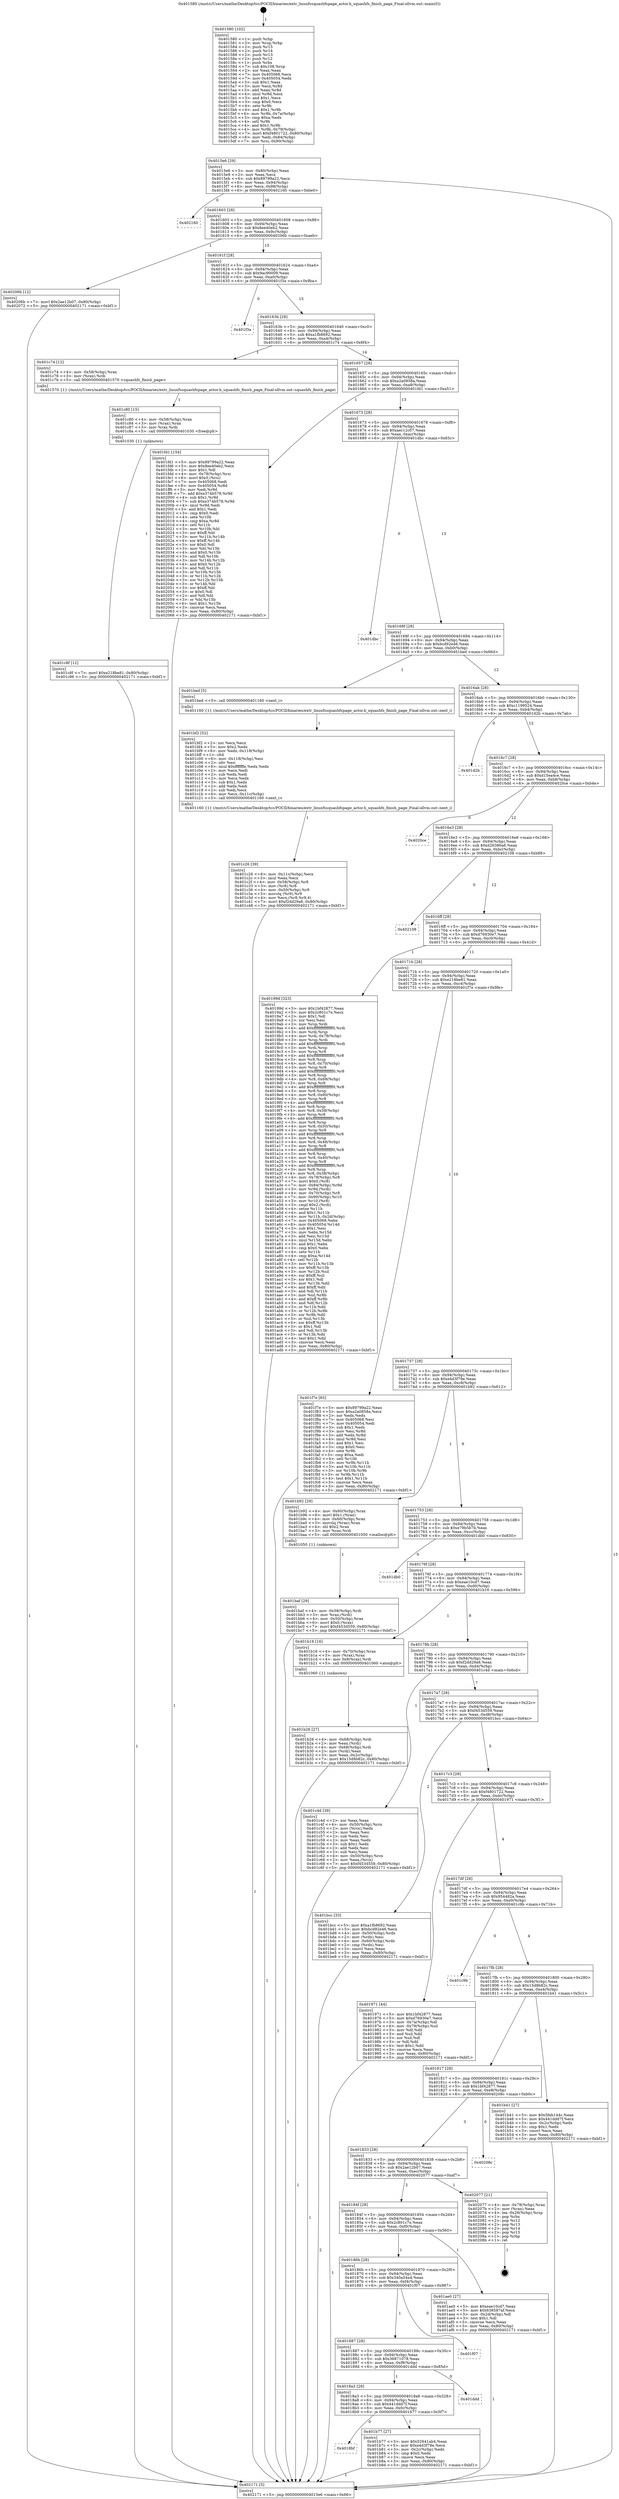 digraph "0x401580" {
  label = "0x401580 (/mnt/c/Users/mathe/Desktop/tcc/POCII/binaries/extr_linuxfssquashfspage_actor.h_squashfs_finish_page_Final-ollvm.out::main(0))"
  labelloc = "t"
  node[shape=record]

  Entry [label="",width=0.3,height=0.3,shape=circle,fillcolor=black,style=filled]
  "0x4015e6" [label="{
     0x4015e6 [29]\l
     | [instrs]\l
     &nbsp;&nbsp;0x4015e6 \<+3\>: mov -0x80(%rbp),%eax\l
     &nbsp;&nbsp;0x4015e9 \<+2\>: mov %eax,%ecx\l
     &nbsp;&nbsp;0x4015eb \<+6\>: sub $0x89799a22,%ecx\l
     &nbsp;&nbsp;0x4015f1 \<+6\>: mov %eax,-0x94(%rbp)\l
     &nbsp;&nbsp;0x4015f7 \<+6\>: mov %ecx,-0x98(%rbp)\l
     &nbsp;&nbsp;0x4015fd \<+6\>: je 0000000000402160 \<main+0xbe0\>\l
  }"]
  "0x402160" [label="{
     0x402160\l
  }", style=dashed]
  "0x401603" [label="{
     0x401603 [28]\l
     | [instrs]\l
     &nbsp;&nbsp;0x401603 \<+5\>: jmp 0000000000401608 \<main+0x88\>\l
     &nbsp;&nbsp;0x401608 \<+6\>: mov -0x94(%rbp),%eax\l
     &nbsp;&nbsp;0x40160e \<+5\>: sub $0x8ee40eb2,%eax\l
     &nbsp;&nbsp;0x401613 \<+6\>: mov %eax,-0x9c(%rbp)\l
     &nbsp;&nbsp;0x401619 \<+6\>: je 000000000040206b \<main+0xaeb\>\l
  }"]
  Exit [label="",width=0.3,height=0.3,shape=circle,fillcolor=black,style=filled,peripheries=2]
  "0x40206b" [label="{
     0x40206b [12]\l
     | [instrs]\l
     &nbsp;&nbsp;0x40206b \<+7\>: movl $0x2ae12b07,-0x80(%rbp)\l
     &nbsp;&nbsp;0x402072 \<+5\>: jmp 0000000000402171 \<main+0xbf1\>\l
  }"]
  "0x40161f" [label="{
     0x40161f [28]\l
     | [instrs]\l
     &nbsp;&nbsp;0x40161f \<+5\>: jmp 0000000000401624 \<main+0xa4\>\l
     &nbsp;&nbsp;0x401624 \<+6\>: mov -0x94(%rbp),%eax\l
     &nbsp;&nbsp;0x40162a \<+5\>: sub $0x9ac90009,%eax\l
     &nbsp;&nbsp;0x40162f \<+6\>: mov %eax,-0xa0(%rbp)\l
     &nbsp;&nbsp;0x401635 \<+6\>: je 0000000000401f3a \<main+0x9ba\>\l
  }"]
  "0x401c8f" [label="{
     0x401c8f [12]\l
     | [instrs]\l
     &nbsp;&nbsp;0x401c8f \<+7\>: movl $0xe218be81,-0x80(%rbp)\l
     &nbsp;&nbsp;0x401c96 \<+5\>: jmp 0000000000402171 \<main+0xbf1\>\l
  }"]
  "0x401f3a" [label="{
     0x401f3a\l
  }", style=dashed]
  "0x40163b" [label="{
     0x40163b [28]\l
     | [instrs]\l
     &nbsp;&nbsp;0x40163b \<+5\>: jmp 0000000000401640 \<main+0xc0\>\l
     &nbsp;&nbsp;0x401640 \<+6\>: mov -0x94(%rbp),%eax\l
     &nbsp;&nbsp;0x401646 \<+5\>: sub $0xa1fb8692,%eax\l
     &nbsp;&nbsp;0x40164b \<+6\>: mov %eax,-0xa4(%rbp)\l
     &nbsp;&nbsp;0x401651 \<+6\>: je 0000000000401c74 \<main+0x6f4\>\l
  }"]
  "0x401c80" [label="{
     0x401c80 [15]\l
     | [instrs]\l
     &nbsp;&nbsp;0x401c80 \<+4\>: mov -0x58(%rbp),%rax\l
     &nbsp;&nbsp;0x401c84 \<+3\>: mov (%rax),%rax\l
     &nbsp;&nbsp;0x401c87 \<+3\>: mov %rax,%rdi\l
     &nbsp;&nbsp;0x401c8a \<+5\>: call 0000000000401030 \<free@plt\>\l
     | [calls]\l
     &nbsp;&nbsp;0x401030 \{1\} (unknown)\l
  }"]
  "0x401c74" [label="{
     0x401c74 [12]\l
     | [instrs]\l
     &nbsp;&nbsp;0x401c74 \<+4\>: mov -0x58(%rbp),%rax\l
     &nbsp;&nbsp;0x401c78 \<+3\>: mov (%rax),%rdi\l
     &nbsp;&nbsp;0x401c7b \<+5\>: call 0000000000401570 \<squashfs_finish_page\>\l
     | [calls]\l
     &nbsp;&nbsp;0x401570 \{1\} (/mnt/c/Users/mathe/Desktop/tcc/POCII/binaries/extr_linuxfssquashfspage_actor.h_squashfs_finish_page_Final-ollvm.out::squashfs_finish_page)\l
  }"]
  "0x401657" [label="{
     0x401657 [28]\l
     | [instrs]\l
     &nbsp;&nbsp;0x401657 \<+5\>: jmp 000000000040165c \<main+0xdc\>\l
     &nbsp;&nbsp;0x40165c \<+6\>: mov -0x94(%rbp),%eax\l
     &nbsp;&nbsp;0x401662 \<+5\>: sub $0xa2a0858a,%eax\l
     &nbsp;&nbsp;0x401667 \<+6\>: mov %eax,-0xa8(%rbp)\l
     &nbsp;&nbsp;0x40166d \<+6\>: je 0000000000401fd1 \<main+0xa51\>\l
  }"]
  "0x401c26" [label="{
     0x401c26 [39]\l
     | [instrs]\l
     &nbsp;&nbsp;0x401c26 \<+6\>: mov -0x11c(%rbp),%ecx\l
     &nbsp;&nbsp;0x401c2c \<+3\>: imul %eax,%ecx\l
     &nbsp;&nbsp;0x401c2f \<+4\>: mov -0x58(%rbp),%r8\l
     &nbsp;&nbsp;0x401c33 \<+3\>: mov (%r8),%r8\l
     &nbsp;&nbsp;0x401c36 \<+4\>: mov -0x50(%rbp),%r9\l
     &nbsp;&nbsp;0x401c3a \<+3\>: movslq (%r9),%r9\l
     &nbsp;&nbsp;0x401c3d \<+4\>: mov %ecx,(%r8,%r9,4)\l
     &nbsp;&nbsp;0x401c41 \<+7\>: movl $0xf2dd29a6,-0x80(%rbp)\l
     &nbsp;&nbsp;0x401c48 \<+5\>: jmp 0000000000402171 \<main+0xbf1\>\l
  }"]
  "0x401fd1" [label="{
     0x401fd1 [154]\l
     | [instrs]\l
     &nbsp;&nbsp;0x401fd1 \<+5\>: mov $0x89799a22,%eax\l
     &nbsp;&nbsp;0x401fd6 \<+5\>: mov $0x8ee40eb2,%ecx\l
     &nbsp;&nbsp;0x401fdb \<+2\>: mov $0x1,%dl\l
     &nbsp;&nbsp;0x401fdd \<+4\>: mov -0x78(%rbp),%rsi\l
     &nbsp;&nbsp;0x401fe1 \<+6\>: movl $0x0,(%rsi)\l
     &nbsp;&nbsp;0x401fe7 \<+7\>: mov 0x405068,%edi\l
     &nbsp;&nbsp;0x401fee \<+8\>: mov 0x405054,%r8d\l
     &nbsp;&nbsp;0x401ff6 \<+3\>: mov %edi,%r9d\l
     &nbsp;&nbsp;0x401ff9 \<+7\>: add $0xe374b578,%r9d\l
     &nbsp;&nbsp;0x402000 \<+4\>: sub $0x1,%r9d\l
     &nbsp;&nbsp;0x402004 \<+7\>: sub $0xe374b578,%r9d\l
     &nbsp;&nbsp;0x40200b \<+4\>: imul %r9d,%edi\l
     &nbsp;&nbsp;0x40200f \<+3\>: and $0x1,%edi\l
     &nbsp;&nbsp;0x402012 \<+3\>: cmp $0x0,%edi\l
     &nbsp;&nbsp;0x402015 \<+4\>: sete %r10b\l
     &nbsp;&nbsp;0x402019 \<+4\>: cmp $0xa,%r8d\l
     &nbsp;&nbsp;0x40201d \<+4\>: setl %r11b\l
     &nbsp;&nbsp;0x402021 \<+3\>: mov %r10b,%bl\l
     &nbsp;&nbsp;0x402024 \<+3\>: xor $0xff,%bl\l
     &nbsp;&nbsp;0x402027 \<+3\>: mov %r11b,%r14b\l
     &nbsp;&nbsp;0x40202a \<+4\>: xor $0xff,%r14b\l
     &nbsp;&nbsp;0x40202e \<+3\>: xor $0x0,%dl\l
     &nbsp;&nbsp;0x402031 \<+3\>: mov %bl,%r15b\l
     &nbsp;&nbsp;0x402034 \<+4\>: and $0x0,%r15b\l
     &nbsp;&nbsp;0x402038 \<+3\>: and %dl,%r10b\l
     &nbsp;&nbsp;0x40203b \<+3\>: mov %r14b,%r12b\l
     &nbsp;&nbsp;0x40203e \<+4\>: and $0x0,%r12b\l
     &nbsp;&nbsp;0x402042 \<+3\>: and %dl,%r11b\l
     &nbsp;&nbsp;0x402045 \<+3\>: or %r10b,%r15b\l
     &nbsp;&nbsp;0x402048 \<+3\>: or %r11b,%r12b\l
     &nbsp;&nbsp;0x40204b \<+3\>: xor %r12b,%r15b\l
     &nbsp;&nbsp;0x40204e \<+3\>: or %r14b,%bl\l
     &nbsp;&nbsp;0x402051 \<+3\>: xor $0xff,%bl\l
     &nbsp;&nbsp;0x402054 \<+3\>: or $0x0,%dl\l
     &nbsp;&nbsp;0x402057 \<+2\>: and %dl,%bl\l
     &nbsp;&nbsp;0x402059 \<+3\>: or %bl,%r15b\l
     &nbsp;&nbsp;0x40205c \<+4\>: test $0x1,%r15b\l
     &nbsp;&nbsp;0x402060 \<+3\>: cmovne %ecx,%eax\l
     &nbsp;&nbsp;0x402063 \<+3\>: mov %eax,-0x80(%rbp)\l
     &nbsp;&nbsp;0x402066 \<+5\>: jmp 0000000000402171 \<main+0xbf1\>\l
  }"]
  "0x401673" [label="{
     0x401673 [28]\l
     | [instrs]\l
     &nbsp;&nbsp;0x401673 \<+5\>: jmp 0000000000401678 \<main+0xf8\>\l
     &nbsp;&nbsp;0x401678 \<+6\>: mov -0x94(%rbp),%eax\l
     &nbsp;&nbsp;0x40167e \<+5\>: sub $0xaec12c07,%eax\l
     &nbsp;&nbsp;0x401683 \<+6\>: mov %eax,-0xac(%rbp)\l
     &nbsp;&nbsp;0x401689 \<+6\>: je 0000000000401dbc \<main+0x83c\>\l
  }"]
  "0x401bf2" [label="{
     0x401bf2 [52]\l
     | [instrs]\l
     &nbsp;&nbsp;0x401bf2 \<+2\>: xor %ecx,%ecx\l
     &nbsp;&nbsp;0x401bf4 \<+5\>: mov $0x2,%edx\l
     &nbsp;&nbsp;0x401bf9 \<+6\>: mov %edx,-0x118(%rbp)\l
     &nbsp;&nbsp;0x401bff \<+1\>: cltd\l
     &nbsp;&nbsp;0x401c00 \<+6\>: mov -0x118(%rbp),%esi\l
     &nbsp;&nbsp;0x401c06 \<+2\>: idiv %esi\l
     &nbsp;&nbsp;0x401c08 \<+6\>: imul $0xfffffffe,%edx,%edx\l
     &nbsp;&nbsp;0x401c0e \<+2\>: mov %ecx,%edi\l
     &nbsp;&nbsp;0x401c10 \<+2\>: sub %edx,%edi\l
     &nbsp;&nbsp;0x401c12 \<+2\>: mov %ecx,%edx\l
     &nbsp;&nbsp;0x401c14 \<+3\>: sub $0x1,%edx\l
     &nbsp;&nbsp;0x401c17 \<+2\>: add %edx,%edi\l
     &nbsp;&nbsp;0x401c19 \<+2\>: sub %edi,%ecx\l
     &nbsp;&nbsp;0x401c1b \<+6\>: mov %ecx,-0x11c(%rbp)\l
     &nbsp;&nbsp;0x401c21 \<+5\>: call 0000000000401160 \<next_i\>\l
     | [calls]\l
     &nbsp;&nbsp;0x401160 \{1\} (/mnt/c/Users/mathe/Desktop/tcc/POCII/binaries/extr_linuxfssquashfspage_actor.h_squashfs_finish_page_Final-ollvm.out::next_i)\l
  }"]
  "0x401dbc" [label="{
     0x401dbc\l
  }", style=dashed]
  "0x40168f" [label="{
     0x40168f [28]\l
     | [instrs]\l
     &nbsp;&nbsp;0x40168f \<+5\>: jmp 0000000000401694 \<main+0x114\>\l
     &nbsp;&nbsp;0x401694 \<+6\>: mov -0x94(%rbp),%eax\l
     &nbsp;&nbsp;0x40169a \<+5\>: sub $0xbcd92e46,%eax\l
     &nbsp;&nbsp;0x40169f \<+6\>: mov %eax,-0xb0(%rbp)\l
     &nbsp;&nbsp;0x4016a5 \<+6\>: je 0000000000401bed \<main+0x66d\>\l
  }"]
  "0x401baf" [label="{
     0x401baf [29]\l
     | [instrs]\l
     &nbsp;&nbsp;0x401baf \<+4\>: mov -0x58(%rbp),%rdi\l
     &nbsp;&nbsp;0x401bb3 \<+3\>: mov %rax,(%rdi)\l
     &nbsp;&nbsp;0x401bb6 \<+4\>: mov -0x50(%rbp),%rax\l
     &nbsp;&nbsp;0x401bba \<+6\>: movl $0x0,(%rax)\l
     &nbsp;&nbsp;0x401bc0 \<+7\>: movl $0xf453d559,-0x80(%rbp)\l
     &nbsp;&nbsp;0x401bc7 \<+5\>: jmp 0000000000402171 \<main+0xbf1\>\l
  }"]
  "0x401bed" [label="{
     0x401bed [5]\l
     | [instrs]\l
     &nbsp;&nbsp;0x401bed \<+5\>: call 0000000000401160 \<next_i\>\l
     | [calls]\l
     &nbsp;&nbsp;0x401160 \{1\} (/mnt/c/Users/mathe/Desktop/tcc/POCII/binaries/extr_linuxfssquashfspage_actor.h_squashfs_finish_page_Final-ollvm.out::next_i)\l
  }"]
  "0x4016ab" [label="{
     0x4016ab [28]\l
     | [instrs]\l
     &nbsp;&nbsp;0x4016ab \<+5\>: jmp 00000000004016b0 \<main+0x130\>\l
     &nbsp;&nbsp;0x4016b0 \<+6\>: mov -0x94(%rbp),%eax\l
     &nbsp;&nbsp;0x4016b6 \<+5\>: sub $0xc1199524,%eax\l
     &nbsp;&nbsp;0x4016bb \<+6\>: mov %eax,-0xb4(%rbp)\l
     &nbsp;&nbsp;0x4016c1 \<+6\>: je 0000000000401d2b \<main+0x7ab\>\l
  }"]
  "0x4018bf" [label="{
     0x4018bf\l
  }", style=dashed]
  "0x401d2b" [label="{
     0x401d2b\l
  }", style=dashed]
  "0x4016c7" [label="{
     0x4016c7 [28]\l
     | [instrs]\l
     &nbsp;&nbsp;0x4016c7 \<+5\>: jmp 00000000004016cc \<main+0x14c\>\l
     &nbsp;&nbsp;0x4016cc \<+6\>: mov -0x94(%rbp),%eax\l
     &nbsp;&nbsp;0x4016d2 \<+5\>: sub $0xd15ea4ce,%eax\l
     &nbsp;&nbsp;0x4016d7 \<+6\>: mov %eax,-0xb8(%rbp)\l
     &nbsp;&nbsp;0x4016dd \<+6\>: je 00000000004020ce \<main+0xb4e\>\l
  }"]
  "0x401b77" [label="{
     0x401b77 [27]\l
     | [instrs]\l
     &nbsp;&nbsp;0x401b77 \<+5\>: mov $0x52641ab4,%eax\l
     &nbsp;&nbsp;0x401b7c \<+5\>: mov $0xe4d3f79e,%ecx\l
     &nbsp;&nbsp;0x401b81 \<+3\>: mov -0x2c(%rbp),%edx\l
     &nbsp;&nbsp;0x401b84 \<+3\>: cmp $0x0,%edx\l
     &nbsp;&nbsp;0x401b87 \<+3\>: cmove %ecx,%eax\l
     &nbsp;&nbsp;0x401b8a \<+3\>: mov %eax,-0x80(%rbp)\l
     &nbsp;&nbsp;0x401b8d \<+5\>: jmp 0000000000402171 \<main+0xbf1\>\l
  }"]
  "0x4020ce" [label="{
     0x4020ce\l
  }", style=dashed]
  "0x4016e3" [label="{
     0x4016e3 [28]\l
     | [instrs]\l
     &nbsp;&nbsp;0x4016e3 \<+5\>: jmp 00000000004016e8 \<main+0x168\>\l
     &nbsp;&nbsp;0x4016e8 \<+6\>: mov -0x94(%rbp),%eax\l
     &nbsp;&nbsp;0x4016ee \<+5\>: sub $0xd26386a6,%eax\l
     &nbsp;&nbsp;0x4016f3 \<+6\>: mov %eax,-0xbc(%rbp)\l
     &nbsp;&nbsp;0x4016f9 \<+6\>: je 0000000000402108 \<main+0xb88\>\l
  }"]
  "0x4018a3" [label="{
     0x4018a3 [28]\l
     | [instrs]\l
     &nbsp;&nbsp;0x4018a3 \<+5\>: jmp 00000000004018a8 \<main+0x328\>\l
     &nbsp;&nbsp;0x4018a8 \<+6\>: mov -0x94(%rbp),%eax\l
     &nbsp;&nbsp;0x4018ae \<+5\>: sub $0x441ddd7f,%eax\l
     &nbsp;&nbsp;0x4018b3 \<+6\>: mov %eax,-0xfc(%rbp)\l
     &nbsp;&nbsp;0x4018b9 \<+6\>: je 0000000000401b77 \<main+0x5f7\>\l
  }"]
  "0x402108" [label="{
     0x402108\l
  }", style=dashed]
  "0x4016ff" [label="{
     0x4016ff [28]\l
     | [instrs]\l
     &nbsp;&nbsp;0x4016ff \<+5\>: jmp 0000000000401704 \<main+0x184\>\l
     &nbsp;&nbsp;0x401704 \<+6\>: mov -0x94(%rbp),%eax\l
     &nbsp;&nbsp;0x40170a \<+5\>: sub $0xd76930e7,%eax\l
     &nbsp;&nbsp;0x40170f \<+6\>: mov %eax,-0xc0(%rbp)\l
     &nbsp;&nbsp;0x401715 \<+6\>: je 000000000040199d \<main+0x41d\>\l
  }"]
  "0x401ddd" [label="{
     0x401ddd\l
  }", style=dashed]
  "0x40199d" [label="{
     0x40199d [323]\l
     | [instrs]\l
     &nbsp;&nbsp;0x40199d \<+5\>: mov $0x1bf42877,%eax\l
     &nbsp;&nbsp;0x4019a2 \<+5\>: mov $0x2c801c7e,%ecx\l
     &nbsp;&nbsp;0x4019a7 \<+2\>: mov $0x1,%dl\l
     &nbsp;&nbsp;0x4019a9 \<+2\>: xor %esi,%esi\l
     &nbsp;&nbsp;0x4019ab \<+3\>: mov %rsp,%rdi\l
     &nbsp;&nbsp;0x4019ae \<+4\>: add $0xfffffffffffffff0,%rdi\l
     &nbsp;&nbsp;0x4019b2 \<+3\>: mov %rdi,%rsp\l
     &nbsp;&nbsp;0x4019b5 \<+4\>: mov %rdi,-0x78(%rbp)\l
     &nbsp;&nbsp;0x4019b9 \<+3\>: mov %rsp,%rdi\l
     &nbsp;&nbsp;0x4019bc \<+4\>: add $0xfffffffffffffff0,%rdi\l
     &nbsp;&nbsp;0x4019c0 \<+3\>: mov %rdi,%rsp\l
     &nbsp;&nbsp;0x4019c3 \<+3\>: mov %rsp,%r8\l
     &nbsp;&nbsp;0x4019c6 \<+4\>: add $0xfffffffffffffff0,%r8\l
     &nbsp;&nbsp;0x4019ca \<+3\>: mov %r8,%rsp\l
     &nbsp;&nbsp;0x4019cd \<+4\>: mov %r8,-0x70(%rbp)\l
     &nbsp;&nbsp;0x4019d1 \<+3\>: mov %rsp,%r8\l
     &nbsp;&nbsp;0x4019d4 \<+4\>: add $0xfffffffffffffff0,%r8\l
     &nbsp;&nbsp;0x4019d8 \<+3\>: mov %r8,%rsp\l
     &nbsp;&nbsp;0x4019db \<+4\>: mov %r8,-0x68(%rbp)\l
     &nbsp;&nbsp;0x4019df \<+3\>: mov %rsp,%r8\l
     &nbsp;&nbsp;0x4019e2 \<+4\>: add $0xfffffffffffffff0,%r8\l
     &nbsp;&nbsp;0x4019e6 \<+3\>: mov %r8,%rsp\l
     &nbsp;&nbsp;0x4019e9 \<+4\>: mov %r8,-0x60(%rbp)\l
     &nbsp;&nbsp;0x4019ed \<+3\>: mov %rsp,%r8\l
     &nbsp;&nbsp;0x4019f0 \<+4\>: add $0xfffffffffffffff0,%r8\l
     &nbsp;&nbsp;0x4019f4 \<+3\>: mov %r8,%rsp\l
     &nbsp;&nbsp;0x4019f7 \<+4\>: mov %r8,-0x58(%rbp)\l
     &nbsp;&nbsp;0x4019fb \<+3\>: mov %rsp,%r8\l
     &nbsp;&nbsp;0x4019fe \<+4\>: add $0xfffffffffffffff0,%r8\l
     &nbsp;&nbsp;0x401a02 \<+3\>: mov %r8,%rsp\l
     &nbsp;&nbsp;0x401a05 \<+4\>: mov %r8,-0x50(%rbp)\l
     &nbsp;&nbsp;0x401a09 \<+3\>: mov %rsp,%r8\l
     &nbsp;&nbsp;0x401a0c \<+4\>: add $0xfffffffffffffff0,%r8\l
     &nbsp;&nbsp;0x401a10 \<+3\>: mov %r8,%rsp\l
     &nbsp;&nbsp;0x401a13 \<+4\>: mov %r8,-0x48(%rbp)\l
     &nbsp;&nbsp;0x401a17 \<+3\>: mov %rsp,%r8\l
     &nbsp;&nbsp;0x401a1a \<+4\>: add $0xfffffffffffffff0,%r8\l
     &nbsp;&nbsp;0x401a1e \<+3\>: mov %r8,%rsp\l
     &nbsp;&nbsp;0x401a21 \<+4\>: mov %r8,-0x40(%rbp)\l
     &nbsp;&nbsp;0x401a25 \<+3\>: mov %rsp,%r8\l
     &nbsp;&nbsp;0x401a28 \<+4\>: add $0xfffffffffffffff0,%r8\l
     &nbsp;&nbsp;0x401a2c \<+3\>: mov %r8,%rsp\l
     &nbsp;&nbsp;0x401a2f \<+4\>: mov %r8,-0x38(%rbp)\l
     &nbsp;&nbsp;0x401a33 \<+4\>: mov -0x78(%rbp),%r8\l
     &nbsp;&nbsp;0x401a37 \<+7\>: movl $0x0,(%r8)\l
     &nbsp;&nbsp;0x401a3e \<+7\>: mov -0x84(%rbp),%r9d\l
     &nbsp;&nbsp;0x401a45 \<+3\>: mov %r9d,(%rdi)\l
     &nbsp;&nbsp;0x401a48 \<+4\>: mov -0x70(%rbp),%r8\l
     &nbsp;&nbsp;0x401a4c \<+7\>: mov -0x90(%rbp),%r10\l
     &nbsp;&nbsp;0x401a53 \<+3\>: mov %r10,(%r8)\l
     &nbsp;&nbsp;0x401a56 \<+3\>: cmpl $0x2,(%rdi)\l
     &nbsp;&nbsp;0x401a59 \<+4\>: setne %r11b\l
     &nbsp;&nbsp;0x401a5d \<+4\>: and $0x1,%r11b\l
     &nbsp;&nbsp;0x401a61 \<+4\>: mov %r11b,-0x2d(%rbp)\l
     &nbsp;&nbsp;0x401a65 \<+7\>: mov 0x405068,%ebx\l
     &nbsp;&nbsp;0x401a6c \<+8\>: mov 0x405054,%r14d\l
     &nbsp;&nbsp;0x401a74 \<+3\>: sub $0x1,%esi\l
     &nbsp;&nbsp;0x401a77 \<+3\>: mov %ebx,%r15d\l
     &nbsp;&nbsp;0x401a7a \<+3\>: add %esi,%r15d\l
     &nbsp;&nbsp;0x401a7d \<+4\>: imul %r15d,%ebx\l
     &nbsp;&nbsp;0x401a81 \<+3\>: and $0x1,%ebx\l
     &nbsp;&nbsp;0x401a84 \<+3\>: cmp $0x0,%ebx\l
     &nbsp;&nbsp;0x401a87 \<+4\>: sete %r11b\l
     &nbsp;&nbsp;0x401a8b \<+4\>: cmp $0xa,%r14d\l
     &nbsp;&nbsp;0x401a8f \<+4\>: setl %r12b\l
     &nbsp;&nbsp;0x401a93 \<+3\>: mov %r11b,%r13b\l
     &nbsp;&nbsp;0x401a96 \<+4\>: xor $0xff,%r13b\l
     &nbsp;&nbsp;0x401a9a \<+3\>: mov %r12b,%sil\l
     &nbsp;&nbsp;0x401a9d \<+4\>: xor $0xff,%sil\l
     &nbsp;&nbsp;0x401aa1 \<+3\>: xor $0x1,%dl\l
     &nbsp;&nbsp;0x401aa4 \<+3\>: mov %r13b,%dil\l
     &nbsp;&nbsp;0x401aa7 \<+4\>: and $0xff,%dil\l
     &nbsp;&nbsp;0x401aab \<+3\>: and %dl,%r11b\l
     &nbsp;&nbsp;0x401aae \<+3\>: mov %sil,%r8b\l
     &nbsp;&nbsp;0x401ab1 \<+4\>: and $0xff,%r8b\l
     &nbsp;&nbsp;0x401ab5 \<+3\>: and %dl,%r12b\l
     &nbsp;&nbsp;0x401ab8 \<+3\>: or %r11b,%dil\l
     &nbsp;&nbsp;0x401abb \<+3\>: or %r12b,%r8b\l
     &nbsp;&nbsp;0x401abe \<+3\>: xor %r8b,%dil\l
     &nbsp;&nbsp;0x401ac1 \<+3\>: or %sil,%r13b\l
     &nbsp;&nbsp;0x401ac4 \<+4\>: xor $0xff,%r13b\l
     &nbsp;&nbsp;0x401ac8 \<+3\>: or $0x1,%dl\l
     &nbsp;&nbsp;0x401acb \<+3\>: and %dl,%r13b\l
     &nbsp;&nbsp;0x401ace \<+3\>: or %r13b,%dil\l
     &nbsp;&nbsp;0x401ad1 \<+4\>: test $0x1,%dil\l
     &nbsp;&nbsp;0x401ad5 \<+3\>: cmovne %ecx,%eax\l
     &nbsp;&nbsp;0x401ad8 \<+3\>: mov %eax,-0x80(%rbp)\l
     &nbsp;&nbsp;0x401adb \<+5\>: jmp 0000000000402171 \<main+0xbf1\>\l
  }"]
  "0x40171b" [label="{
     0x40171b [28]\l
     | [instrs]\l
     &nbsp;&nbsp;0x40171b \<+5\>: jmp 0000000000401720 \<main+0x1a0\>\l
     &nbsp;&nbsp;0x401720 \<+6\>: mov -0x94(%rbp),%eax\l
     &nbsp;&nbsp;0x401726 \<+5\>: sub $0xe218be81,%eax\l
     &nbsp;&nbsp;0x40172b \<+6\>: mov %eax,-0xc4(%rbp)\l
     &nbsp;&nbsp;0x401731 \<+6\>: je 0000000000401f7e \<main+0x9fe\>\l
  }"]
  "0x401887" [label="{
     0x401887 [28]\l
     | [instrs]\l
     &nbsp;&nbsp;0x401887 \<+5\>: jmp 000000000040188c \<main+0x30c\>\l
     &nbsp;&nbsp;0x40188c \<+6\>: mov -0x94(%rbp),%eax\l
     &nbsp;&nbsp;0x401892 \<+5\>: sub $0x36871078,%eax\l
     &nbsp;&nbsp;0x401897 \<+6\>: mov %eax,-0xf8(%rbp)\l
     &nbsp;&nbsp;0x40189d \<+6\>: je 0000000000401ddd \<main+0x85d\>\l
  }"]
  "0x401f7e" [label="{
     0x401f7e [83]\l
     | [instrs]\l
     &nbsp;&nbsp;0x401f7e \<+5\>: mov $0x89799a22,%eax\l
     &nbsp;&nbsp;0x401f83 \<+5\>: mov $0xa2a0858a,%ecx\l
     &nbsp;&nbsp;0x401f88 \<+2\>: xor %edx,%edx\l
     &nbsp;&nbsp;0x401f8a \<+7\>: mov 0x405068,%esi\l
     &nbsp;&nbsp;0x401f91 \<+7\>: mov 0x405054,%edi\l
     &nbsp;&nbsp;0x401f98 \<+3\>: sub $0x1,%edx\l
     &nbsp;&nbsp;0x401f9b \<+3\>: mov %esi,%r8d\l
     &nbsp;&nbsp;0x401f9e \<+3\>: add %edx,%r8d\l
     &nbsp;&nbsp;0x401fa1 \<+4\>: imul %r8d,%esi\l
     &nbsp;&nbsp;0x401fa5 \<+3\>: and $0x1,%esi\l
     &nbsp;&nbsp;0x401fa8 \<+3\>: cmp $0x0,%esi\l
     &nbsp;&nbsp;0x401fab \<+4\>: sete %r9b\l
     &nbsp;&nbsp;0x401faf \<+3\>: cmp $0xa,%edi\l
     &nbsp;&nbsp;0x401fb2 \<+4\>: setl %r10b\l
     &nbsp;&nbsp;0x401fb6 \<+3\>: mov %r9b,%r11b\l
     &nbsp;&nbsp;0x401fb9 \<+3\>: and %r10b,%r11b\l
     &nbsp;&nbsp;0x401fbc \<+3\>: xor %r10b,%r9b\l
     &nbsp;&nbsp;0x401fbf \<+3\>: or %r9b,%r11b\l
     &nbsp;&nbsp;0x401fc2 \<+4\>: test $0x1,%r11b\l
     &nbsp;&nbsp;0x401fc6 \<+3\>: cmovne %ecx,%eax\l
     &nbsp;&nbsp;0x401fc9 \<+3\>: mov %eax,-0x80(%rbp)\l
     &nbsp;&nbsp;0x401fcc \<+5\>: jmp 0000000000402171 \<main+0xbf1\>\l
  }"]
  "0x401737" [label="{
     0x401737 [28]\l
     | [instrs]\l
     &nbsp;&nbsp;0x401737 \<+5\>: jmp 000000000040173c \<main+0x1bc\>\l
     &nbsp;&nbsp;0x40173c \<+6\>: mov -0x94(%rbp),%eax\l
     &nbsp;&nbsp;0x401742 \<+5\>: sub $0xe4d3f79e,%eax\l
     &nbsp;&nbsp;0x401747 \<+6\>: mov %eax,-0xc8(%rbp)\l
     &nbsp;&nbsp;0x40174d \<+6\>: je 0000000000401b92 \<main+0x612\>\l
  }"]
  "0x401f07" [label="{
     0x401f07\l
  }", style=dashed]
  "0x401b92" [label="{
     0x401b92 [29]\l
     | [instrs]\l
     &nbsp;&nbsp;0x401b92 \<+4\>: mov -0x60(%rbp),%rax\l
     &nbsp;&nbsp;0x401b96 \<+6\>: movl $0x1,(%rax)\l
     &nbsp;&nbsp;0x401b9c \<+4\>: mov -0x60(%rbp),%rax\l
     &nbsp;&nbsp;0x401ba0 \<+3\>: movslq (%rax),%rax\l
     &nbsp;&nbsp;0x401ba3 \<+4\>: shl $0x2,%rax\l
     &nbsp;&nbsp;0x401ba7 \<+3\>: mov %rax,%rdi\l
     &nbsp;&nbsp;0x401baa \<+5\>: call 0000000000401050 \<malloc@plt\>\l
     | [calls]\l
     &nbsp;&nbsp;0x401050 \{1\} (unknown)\l
  }"]
  "0x401753" [label="{
     0x401753 [28]\l
     | [instrs]\l
     &nbsp;&nbsp;0x401753 \<+5\>: jmp 0000000000401758 \<main+0x1d8\>\l
     &nbsp;&nbsp;0x401758 \<+6\>: mov -0x94(%rbp),%eax\l
     &nbsp;&nbsp;0x40175e \<+5\>: sub $0xe79b5b7b,%eax\l
     &nbsp;&nbsp;0x401763 \<+6\>: mov %eax,-0xcc(%rbp)\l
     &nbsp;&nbsp;0x401769 \<+6\>: je 0000000000401db0 \<main+0x830\>\l
  }"]
  "0x401b26" [label="{
     0x401b26 [27]\l
     | [instrs]\l
     &nbsp;&nbsp;0x401b26 \<+4\>: mov -0x68(%rbp),%rdi\l
     &nbsp;&nbsp;0x401b2a \<+2\>: mov %eax,(%rdi)\l
     &nbsp;&nbsp;0x401b2c \<+4\>: mov -0x68(%rbp),%rdi\l
     &nbsp;&nbsp;0x401b30 \<+2\>: mov (%rdi),%eax\l
     &nbsp;&nbsp;0x401b32 \<+3\>: mov %eax,-0x2c(%rbp)\l
     &nbsp;&nbsp;0x401b35 \<+7\>: movl $0x15d8b82c,-0x80(%rbp)\l
     &nbsp;&nbsp;0x401b3c \<+5\>: jmp 0000000000402171 \<main+0xbf1\>\l
  }"]
  "0x401db0" [label="{
     0x401db0\l
  }", style=dashed]
  "0x40176f" [label="{
     0x40176f [28]\l
     | [instrs]\l
     &nbsp;&nbsp;0x40176f \<+5\>: jmp 0000000000401774 \<main+0x1f4\>\l
     &nbsp;&nbsp;0x401774 \<+6\>: mov -0x94(%rbp),%eax\l
     &nbsp;&nbsp;0x40177a \<+5\>: sub $0xeae10cd7,%eax\l
     &nbsp;&nbsp;0x40177f \<+6\>: mov %eax,-0xd0(%rbp)\l
     &nbsp;&nbsp;0x401785 \<+6\>: je 0000000000401b16 \<main+0x596\>\l
  }"]
  "0x40186b" [label="{
     0x40186b [28]\l
     | [instrs]\l
     &nbsp;&nbsp;0x40186b \<+5\>: jmp 0000000000401870 \<main+0x2f0\>\l
     &nbsp;&nbsp;0x401870 \<+6\>: mov -0x94(%rbp),%eax\l
     &nbsp;&nbsp;0x401876 \<+5\>: sub $0x340a54a4,%eax\l
     &nbsp;&nbsp;0x40187b \<+6\>: mov %eax,-0xf4(%rbp)\l
     &nbsp;&nbsp;0x401881 \<+6\>: je 0000000000401f07 \<main+0x987\>\l
  }"]
  "0x401b16" [label="{
     0x401b16 [16]\l
     | [instrs]\l
     &nbsp;&nbsp;0x401b16 \<+4\>: mov -0x70(%rbp),%rax\l
     &nbsp;&nbsp;0x401b1a \<+3\>: mov (%rax),%rax\l
     &nbsp;&nbsp;0x401b1d \<+4\>: mov 0x8(%rax),%rdi\l
     &nbsp;&nbsp;0x401b21 \<+5\>: call 0000000000401060 \<atoi@plt\>\l
     | [calls]\l
     &nbsp;&nbsp;0x401060 \{1\} (unknown)\l
  }"]
  "0x40178b" [label="{
     0x40178b [28]\l
     | [instrs]\l
     &nbsp;&nbsp;0x40178b \<+5\>: jmp 0000000000401790 \<main+0x210\>\l
     &nbsp;&nbsp;0x401790 \<+6\>: mov -0x94(%rbp),%eax\l
     &nbsp;&nbsp;0x401796 \<+5\>: sub $0xf2dd29a6,%eax\l
     &nbsp;&nbsp;0x40179b \<+6\>: mov %eax,-0xd4(%rbp)\l
     &nbsp;&nbsp;0x4017a1 \<+6\>: je 0000000000401c4d \<main+0x6cd\>\l
  }"]
  "0x401ae0" [label="{
     0x401ae0 [27]\l
     | [instrs]\l
     &nbsp;&nbsp;0x401ae0 \<+5\>: mov $0xeae10cd7,%eax\l
     &nbsp;&nbsp;0x401ae5 \<+5\>: mov $0x638587af,%ecx\l
     &nbsp;&nbsp;0x401aea \<+3\>: mov -0x2d(%rbp),%dl\l
     &nbsp;&nbsp;0x401aed \<+3\>: test $0x1,%dl\l
     &nbsp;&nbsp;0x401af0 \<+3\>: cmovne %ecx,%eax\l
     &nbsp;&nbsp;0x401af3 \<+3\>: mov %eax,-0x80(%rbp)\l
     &nbsp;&nbsp;0x401af6 \<+5\>: jmp 0000000000402171 \<main+0xbf1\>\l
  }"]
  "0x401c4d" [label="{
     0x401c4d [39]\l
     | [instrs]\l
     &nbsp;&nbsp;0x401c4d \<+2\>: xor %eax,%eax\l
     &nbsp;&nbsp;0x401c4f \<+4\>: mov -0x50(%rbp),%rcx\l
     &nbsp;&nbsp;0x401c53 \<+2\>: mov (%rcx),%edx\l
     &nbsp;&nbsp;0x401c55 \<+2\>: mov %eax,%esi\l
     &nbsp;&nbsp;0x401c57 \<+2\>: sub %edx,%esi\l
     &nbsp;&nbsp;0x401c59 \<+2\>: mov %eax,%edx\l
     &nbsp;&nbsp;0x401c5b \<+3\>: sub $0x1,%edx\l
     &nbsp;&nbsp;0x401c5e \<+2\>: add %edx,%esi\l
     &nbsp;&nbsp;0x401c60 \<+2\>: sub %esi,%eax\l
     &nbsp;&nbsp;0x401c62 \<+4\>: mov -0x50(%rbp),%rcx\l
     &nbsp;&nbsp;0x401c66 \<+2\>: mov %eax,(%rcx)\l
     &nbsp;&nbsp;0x401c68 \<+7\>: movl $0xf453d559,-0x80(%rbp)\l
     &nbsp;&nbsp;0x401c6f \<+5\>: jmp 0000000000402171 \<main+0xbf1\>\l
  }"]
  "0x4017a7" [label="{
     0x4017a7 [28]\l
     | [instrs]\l
     &nbsp;&nbsp;0x4017a7 \<+5\>: jmp 00000000004017ac \<main+0x22c\>\l
     &nbsp;&nbsp;0x4017ac \<+6\>: mov -0x94(%rbp),%eax\l
     &nbsp;&nbsp;0x4017b2 \<+5\>: sub $0xf453d559,%eax\l
     &nbsp;&nbsp;0x4017b7 \<+6\>: mov %eax,-0xd8(%rbp)\l
     &nbsp;&nbsp;0x4017bd \<+6\>: je 0000000000401bcc \<main+0x64c\>\l
  }"]
  "0x40184f" [label="{
     0x40184f [28]\l
     | [instrs]\l
     &nbsp;&nbsp;0x40184f \<+5\>: jmp 0000000000401854 \<main+0x2d4\>\l
     &nbsp;&nbsp;0x401854 \<+6\>: mov -0x94(%rbp),%eax\l
     &nbsp;&nbsp;0x40185a \<+5\>: sub $0x2c801c7e,%eax\l
     &nbsp;&nbsp;0x40185f \<+6\>: mov %eax,-0xf0(%rbp)\l
     &nbsp;&nbsp;0x401865 \<+6\>: je 0000000000401ae0 \<main+0x560\>\l
  }"]
  "0x401bcc" [label="{
     0x401bcc [33]\l
     | [instrs]\l
     &nbsp;&nbsp;0x401bcc \<+5\>: mov $0xa1fb8692,%eax\l
     &nbsp;&nbsp;0x401bd1 \<+5\>: mov $0xbcd92e46,%ecx\l
     &nbsp;&nbsp;0x401bd6 \<+4\>: mov -0x50(%rbp),%rdx\l
     &nbsp;&nbsp;0x401bda \<+2\>: mov (%rdx),%esi\l
     &nbsp;&nbsp;0x401bdc \<+4\>: mov -0x60(%rbp),%rdx\l
     &nbsp;&nbsp;0x401be0 \<+2\>: cmp (%rdx),%esi\l
     &nbsp;&nbsp;0x401be2 \<+3\>: cmovl %ecx,%eax\l
     &nbsp;&nbsp;0x401be5 \<+3\>: mov %eax,-0x80(%rbp)\l
     &nbsp;&nbsp;0x401be8 \<+5\>: jmp 0000000000402171 \<main+0xbf1\>\l
  }"]
  "0x4017c3" [label="{
     0x4017c3 [28]\l
     | [instrs]\l
     &nbsp;&nbsp;0x4017c3 \<+5\>: jmp 00000000004017c8 \<main+0x248\>\l
     &nbsp;&nbsp;0x4017c8 \<+6\>: mov -0x94(%rbp),%eax\l
     &nbsp;&nbsp;0x4017ce \<+5\>: sub $0xf4801722,%eax\l
     &nbsp;&nbsp;0x4017d3 \<+6\>: mov %eax,-0xdc(%rbp)\l
     &nbsp;&nbsp;0x4017d9 \<+6\>: je 0000000000401971 \<main+0x3f1\>\l
  }"]
  "0x402077" [label="{
     0x402077 [21]\l
     | [instrs]\l
     &nbsp;&nbsp;0x402077 \<+4\>: mov -0x78(%rbp),%rax\l
     &nbsp;&nbsp;0x40207b \<+2\>: mov (%rax),%eax\l
     &nbsp;&nbsp;0x40207d \<+4\>: lea -0x28(%rbp),%rsp\l
     &nbsp;&nbsp;0x402081 \<+1\>: pop %rbx\l
     &nbsp;&nbsp;0x402082 \<+2\>: pop %r12\l
     &nbsp;&nbsp;0x402084 \<+2\>: pop %r13\l
     &nbsp;&nbsp;0x402086 \<+2\>: pop %r14\l
     &nbsp;&nbsp;0x402088 \<+2\>: pop %r15\l
     &nbsp;&nbsp;0x40208a \<+1\>: pop %rbp\l
     &nbsp;&nbsp;0x40208b \<+1\>: ret\l
  }"]
  "0x401971" [label="{
     0x401971 [44]\l
     | [instrs]\l
     &nbsp;&nbsp;0x401971 \<+5\>: mov $0x1bf42877,%eax\l
     &nbsp;&nbsp;0x401976 \<+5\>: mov $0xd76930e7,%ecx\l
     &nbsp;&nbsp;0x40197b \<+3\>: mov -0x7a(%rbp),%dl\l
     &nbsp;&nbsp;0x40197e \<+4\>: mov -0x79(%rbp),%sil\l
     &nbsp;&nbsp;0x401982 \<+3\>: mov %dl,%dil\l
     &nbsp;&nbsp;0x401985 \<+3\>: and %sil,%dil\l
     &nbsp;&nbsp;0x401988 \<+3\>: xor %sil,%dl\l
     &nbsp;&nbsp;0x40198b \<+3\>: or %dl,%dil\l
     &nbsp;&nbsp;0x40198e \<+4\>: test $0x1,%dil\l
     &nbsp;&nbsp;0x401992 \<+3\>: cmovne %ecx,%eax\l
     &nbsp;&nbsp;0x401995 \<+3\>: mov %eax,-0x80(%rbp)\l
     &nbsp;&nbsp;0x401998 \<+5\>: jmp 0000000000402171 \<main+0xbf1\>\l
  }"]
  "0x4017df" [label="{
     0x4017df [28]\l
     | [instrs]\l
     &nbsp;&nbsp;0x4017df \<+5\>: jmp 00000000004017e4 \<main+0x264\>\l
     &nbsp;&nbsp;0x4017e4 \<+6\>: mov -0x94(%rbp),%eax\l
     &nbsp;&nbsp;0x4017ea \<+5\>: sub $0x954482a,%eax\l
     &nbsp;&nbsp;0x4017ef \<+6\>: mov %eax,-0xe0(%rbp)\l
     &nbsp;&nbsp;0x4017f5 \<+6\>: je 0000000000401c9b \<main+0x71b\>\l
  }"]
  "0x402171" [label="{
     0x402171 [5]\l
     | [instrs]\l
     &nbsp;&nbsp;0x402171 \<+5\>: jmp 00000000004015e6 \<main+0x66\>\l
  }"]
  "0x401580" [label="{
     0x401580 [102]\l
     | [instrs]\l
     &nbsp;&nbsp;0x401580 \<+1\>: push %rbp\l
     &nbsp;&nbsp;0x401581 \<+3\>: mov %rsp,%rbp\l
     &nbsp;&nbsp;0x401584 \<+2\>: push %r15\l
     &nbsp;&nbsp;0x401586 \<+2\>: push %r14\l
     &nbsp;&nbsp;0x401588 \<+2\>: push %r13\l
     &nbsp;&nbsp;0x40158a \<+2\>: push %r12\l
     &nbsp;&nbsp;0x40158c \<+1\>: push %rbx\l
     &nbsp;&nbsp;0x40158d \<+7\>: sub $0x108,%rsp\l
     &nbsp;&nbsp;0x401594 \<+2\>: xor %eax,%eax\l
     &nbsp;&nbsp;0x401596 \<+7\>: mov 0x405068,%ecx\l
     &nbsp;&nbsp;0x40159d \<+7\>: mov 0x405054,%edx\l
     &nbsp;&nbsp;0x4015a4 \<+3\>: sub $0x1,%eax\l
     &nbsp;&nbsp;0x4015a7 \<+3\>: mov %ecx,%r8d\l
     &nbsp;&nbsp;0x4015aa \<+3\>: add %eax,%r8d\l
     &nbsp;&nbsp;0x4015ad \<+4\>: imul %r8d,%ecx\l
     &nbsp;&nbsp;0x4015b1 \<+3\>: and $0x1,%ecx\l
     &nbsp;&nbsp;0x4015b4 \<+3\>: cmp $0x0,%ecx\l
     &nbsp;&nbsp;0x4015b7 \<+4\>: sete %r9b\l
     &nbsp;&nbsp;0x4015bb \<+4\>: and $0x1,%r9b\l
     &nbsp;&nbsp;0x4015bf \<+4\>: mov %r9b,-0x7a(%rbp)\l
     &nbsp;&nbsp;0x4015c3 \<+3\>: cmp $0xa,%edx\l
     &nbsp;&nbsp;0x4015c6 \<+4\>: setl %r9b\l
     &nbsp;&nbsp;0x4015ca \<+4\>: and $0x1,%r9b\l
     &nbsp;&nbsp;0x4015ce \<+4\>: mov %r9b,-0x79(%rbp)\l
     &nbsp;&nbsp;0x4015d2 \<+7\>: movl $0xf4801722,-0x80(%rbp)\l
     &nbsp;&nbsp;0x4015d9 \<+6\>: mov %edi,-0x84(%rbp)\l
     &nbsp;&nbsp;0x4015df \<+7\>: mov %rsi,-0x90(%rbp)\l
  }"]
  "0x401833" [label="{
     0x401833 [28]\l
     | [instrs]\l
     &nbsp;&nbsp;0x401833 \<+5\>: jmp 0000000000401838 \<main+0x2b8\>\l
     &nbsp;&nbsp;0x401838 \<+6\>: mov -0x94(%rbp),%eax\l
     &nbsp;&nbsp;0x40183e \<+5\>: sub $0x2ae12b07,%eax\l
     &nbsp;&nbsp;0x401843 \<+6\>: mov %eax,-0xec(%rbp)\l
     &nbsp;&nbsp;0x401849 \<+6\>: je 0000000000402077 \<main+0xaf7\>\l
  }"]
  "0x40208c" [label="{
     0x40208c\l
  }", style=dashed]
  "0x401c9b" [label="{
     0x401c9b\l
  }", style=dashed]
  "0x4017fb" [label="{
     0x4017fb [28]\l
     | [instrs]\l
     &nbsp;&nbsp;0x4017fb \<+5\>: jmp 0000000000401800 \<main+0x280\>\l
     &nbsp;&nbsp;0x401800 \<+6\>: mov -0x94(%rbp),%eax\l
     &nbsp;&nbsp;0x401806 \<+5\>: sub $0x15d8b82c,%eax\l
     &nbsp;&nbsp;0x40180b \<+6\>: mov %eax,-0xe4(%rbp)\l
     &nbsp;&nbsp;0x401811 \<+6\>: je 0000000000401b41 \<main+0x5c1\>\l
  }"]
  "0x401817" [label="{
     0x401817 [28]\l
     | [instrs]\l
     &nbsp;&nbsp;0x401817 \<+5\>: jmp 000000000040181c \<main+0x29c\>\l
     &nbsp;&nbsp;0x40181c \<+6\>: mov -0x94(%rbp),%eax\l
     &nbsp;&nbsp;0x401822 \<+5\>: sub $0x1bf42877,%eax\l
     &nbsp;&nbsp;0x401827 \<+6\>: mov %eax,-0xe8(%rbp)\l
     &nbsp;&nbsp;0x40182d \<+6\>: je 000000000040208c \<main+0xb0c\>\l
  }"]
  "0x401b41" [label="{
     0x401b41 [27]\l
     | [instrs]\l
     &nbsp;&nbsp;0x401b41 \<+5\>: mov $0x5feb144c,%eax\l
     &nbsp;&nbsp;0x401b46 \<+5\>: mov $0x441ddd7f,%ecx\l
     &nbsp;&nbsp;0x401b4b \<+3\>: mov -0x2c(%rbp),%edx\l
     &nbsp;&nbsp;0x401b4e \<+3\>: cmp $0x1,%edx\l
     &nbsp;&nbsp;0x401b51 \<+3\>: cmovl %ecx,%eax\l
     &nbsp;&nbsp;0x401b54 \<+3\>: mov %eax,-0x80(%rbp)\l
     &nbsp;&nbsp;0x401b57 \<+5\>: jmp 0000000000402171 \<main+0xbf1\>\l
  }"]
  Entry -> "0x401580" [label=" 1"]
  "0x4015e6" -> "0x402160" [label=" 0"]
  "0x4015e6" -> "0x401603" [label=" 16"]
  "0x402077" -> Exit [label=" 1"]
  "0x401603" -> "0x40206b" [label=" 1"]
  "0x401603" -> "0x40161f" [label=" 15"]
  "0x40206b" -> "0x402171" [label=" 1"]
  "0x40161f" -> "0x401f3a" [label=" 0"]
  "0x40161f" -> "0x40163b" [label=" 15"]
  "0x401fd1" -> "0x402171" [label=" 1"]
  "0x40163b" -> "0x401c74" [label=" 1"]
  "0x40163b" -> "0x401657" [label=" 14"]
  "0x401f7e" -> "0x402171" [label=" 1"]
  "0x401657" -> "0x401fd1" [label=" 1"]
  "0x401657" -> "0x401673" [label=" 13"]
  "0x401c8f" -> "0x402171" [label=" 1"]
  "0x401673" -> "0x401dbc" [label=" 0"]
  "0x401673" -> "0x40168f" [label=" 13"]
  "0x401c80" -> "0x401c8f" [label=" 1"]
  "0x40168f" -> "0x401bed" [label=" 1"]
  "0x40168f" -> "0x4016ab" [label=" 12"]
  "0x401c74" -> "0x401c80" [label=" 1"]
  "0x4016ab" -> "0x401d2b" [label=" 0"]
  "0x4016ab" -> "0x4016c7" [label=" 12"]
  "0x401c4d" -> "0x402171" [label=" 1"]
  "0x4016c7" -> "0x4020ce" [label=" 0"]
  "0x4016c7" -> "0x4016e3" [label=" 12"]
  "0x401c26" -> "0x402171" [label=" 1"]
  "0x4016e3" -> "0x402108" [label=" 0"]
  "0x4016e3" -> "0x4016ff" [label=" 12"]
  "0x401bed" -> "0x401bf2" [label=" 1"]
  "0x4016ff" -> "0x40199d" [label=" 1"]
  "0x4016ff" -> "0x40171b" [label=" 11"]
  "0x401bcc" -> "0x402171" [label=" 2"]
  "0x40171b" -> "0x401f7e" [label=" 1"]
  "0x40171b" -> "0x401737" [label=" 10"]
  "0x401b92" -> "0x401baf" [label=" 1"]
  "0x401737" -> "0x401b92" [label=" 1"]
  "0x401737" -> "0x401753" [label=" 9"]
  "0x401b77" -> "0x402171" [label=" 1"]
  "0x401753" -> "0x401db0" [label=" 0"]
  "0x401753" -> "0x40176f" [label=" 9"]
  "0x4018a3" -> "0x401b77" [label=" 1"]
  "0x40176f" -> "0x401b16" [label=" 1"]
  "0x40176f" -> "0x40178b" [label=" 8"]
  "0x401bf2" -> "0x401c26" [label=" 1"]
  "0x40178b" -> "0x401c4d" [label=" 1"]
  "0x40178b" -> "0x4017a7" [label=" 7"]
  "0x401887" -> "0x4018a3" [label=" 1"]
  "0x4017a7" -> "0x401bcc" [label=" 2"]
  "0x4017a7" -> "0x4017c3" [label=" 5"]
  "0x401baf" -> "0x402171" [label=" 1"]
  "0x4017c3" -> "0x401971" [label=" 1"]
  "0x4017c3" -> "0x4017df" [label=" 4"]
  "0x401971" -> "0x402171" [label=" 1"]
  "0x401580" -> "0x4015e6" [label=" 1"]
  "0x402171" -> "0x4015e6" [label=" 15"]
  "0x40186b" -> "0x401887" [label=" 1"]
  "0x40199d" -> "0x402171" [label=" 1"]
  "0x4018a3" -> "0x4018bf" [label=" 0"]
  "0x4017df" -> "0x401c9b" [label=" 0"]
  "0x4017df" -> "0x4017fb" [label=" 4"]
  "0x401b41" -> "0x402171" [label=" 1"]
  "0x4017fb" -> "0x401b41" [label=" 1"]
  "0x4017fb" -> "0x401817" [label=" 3"]
  "0x401b26" -> "0x402171" [label=" 1"]
  "0x401817" -> "0x40208c" [label=" 0"]
  "0x401817" -> "0x401833" [label=" 3"]
  "0x40186b" -> "0x401f07" [label=" 0"]
  "0x401833" -> "0x402077" [label=" 1"]
  "0x401833" -> "0x40184f" [label=" 2"]
  "0x401887" -> "0x401ddd" [label=" 0"]
  "0x40184f" -> "0x401ae0" [label=" 1"]
  "0x40184f" -> "0x40186b" [label=" 1"]
  "0x401ae0" -> "0x402171" [label=" 1"]
  "0x401b16" -> "0x401b26" [label=" 1"]
}
